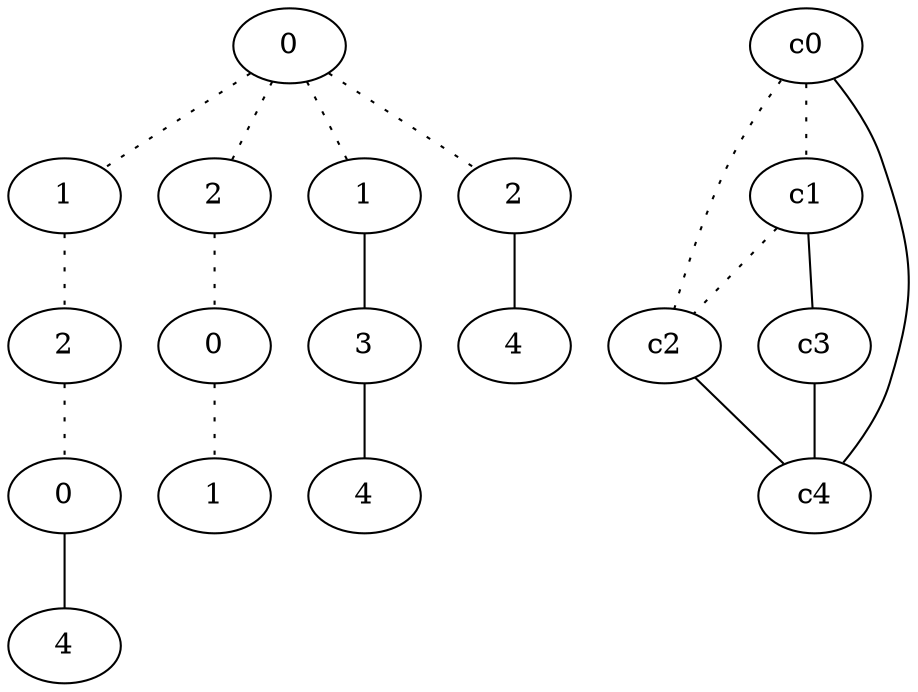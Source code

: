 graph {
a0[label=0];
a1[label=1];
a2[label=2];
a3[label=0];
a4[label=4];
a5[label=2];
a6[label=0];
a7[label=1];
a8[label=1];
a9[label=3];
a10[label=4];
a11[label=2];
a12[label=4];
a0 -- a1 [style=dotted];
a0 -- a5 [style=dotted];
a0 -- a8 [style=dotted];
a0 -- a11 [style=dotted];
a1 -- a2 [style=dotted];
a2 -- a3 [style=dotted];
a3 -- a4;
a5 -- a6 [style=dotted];
a6 -- a7 [style=dotted];
a8 -- a9;
a9 -- a10;
a11 -- a12;
c0 -- c1 [style=dotted];
c0 -- c2 [style=dotted];
c0 -- c4;
c1 -- c2 [style=dotted];
c1 -- c3;
c2 -- c4;
c3 -- c4;
}
